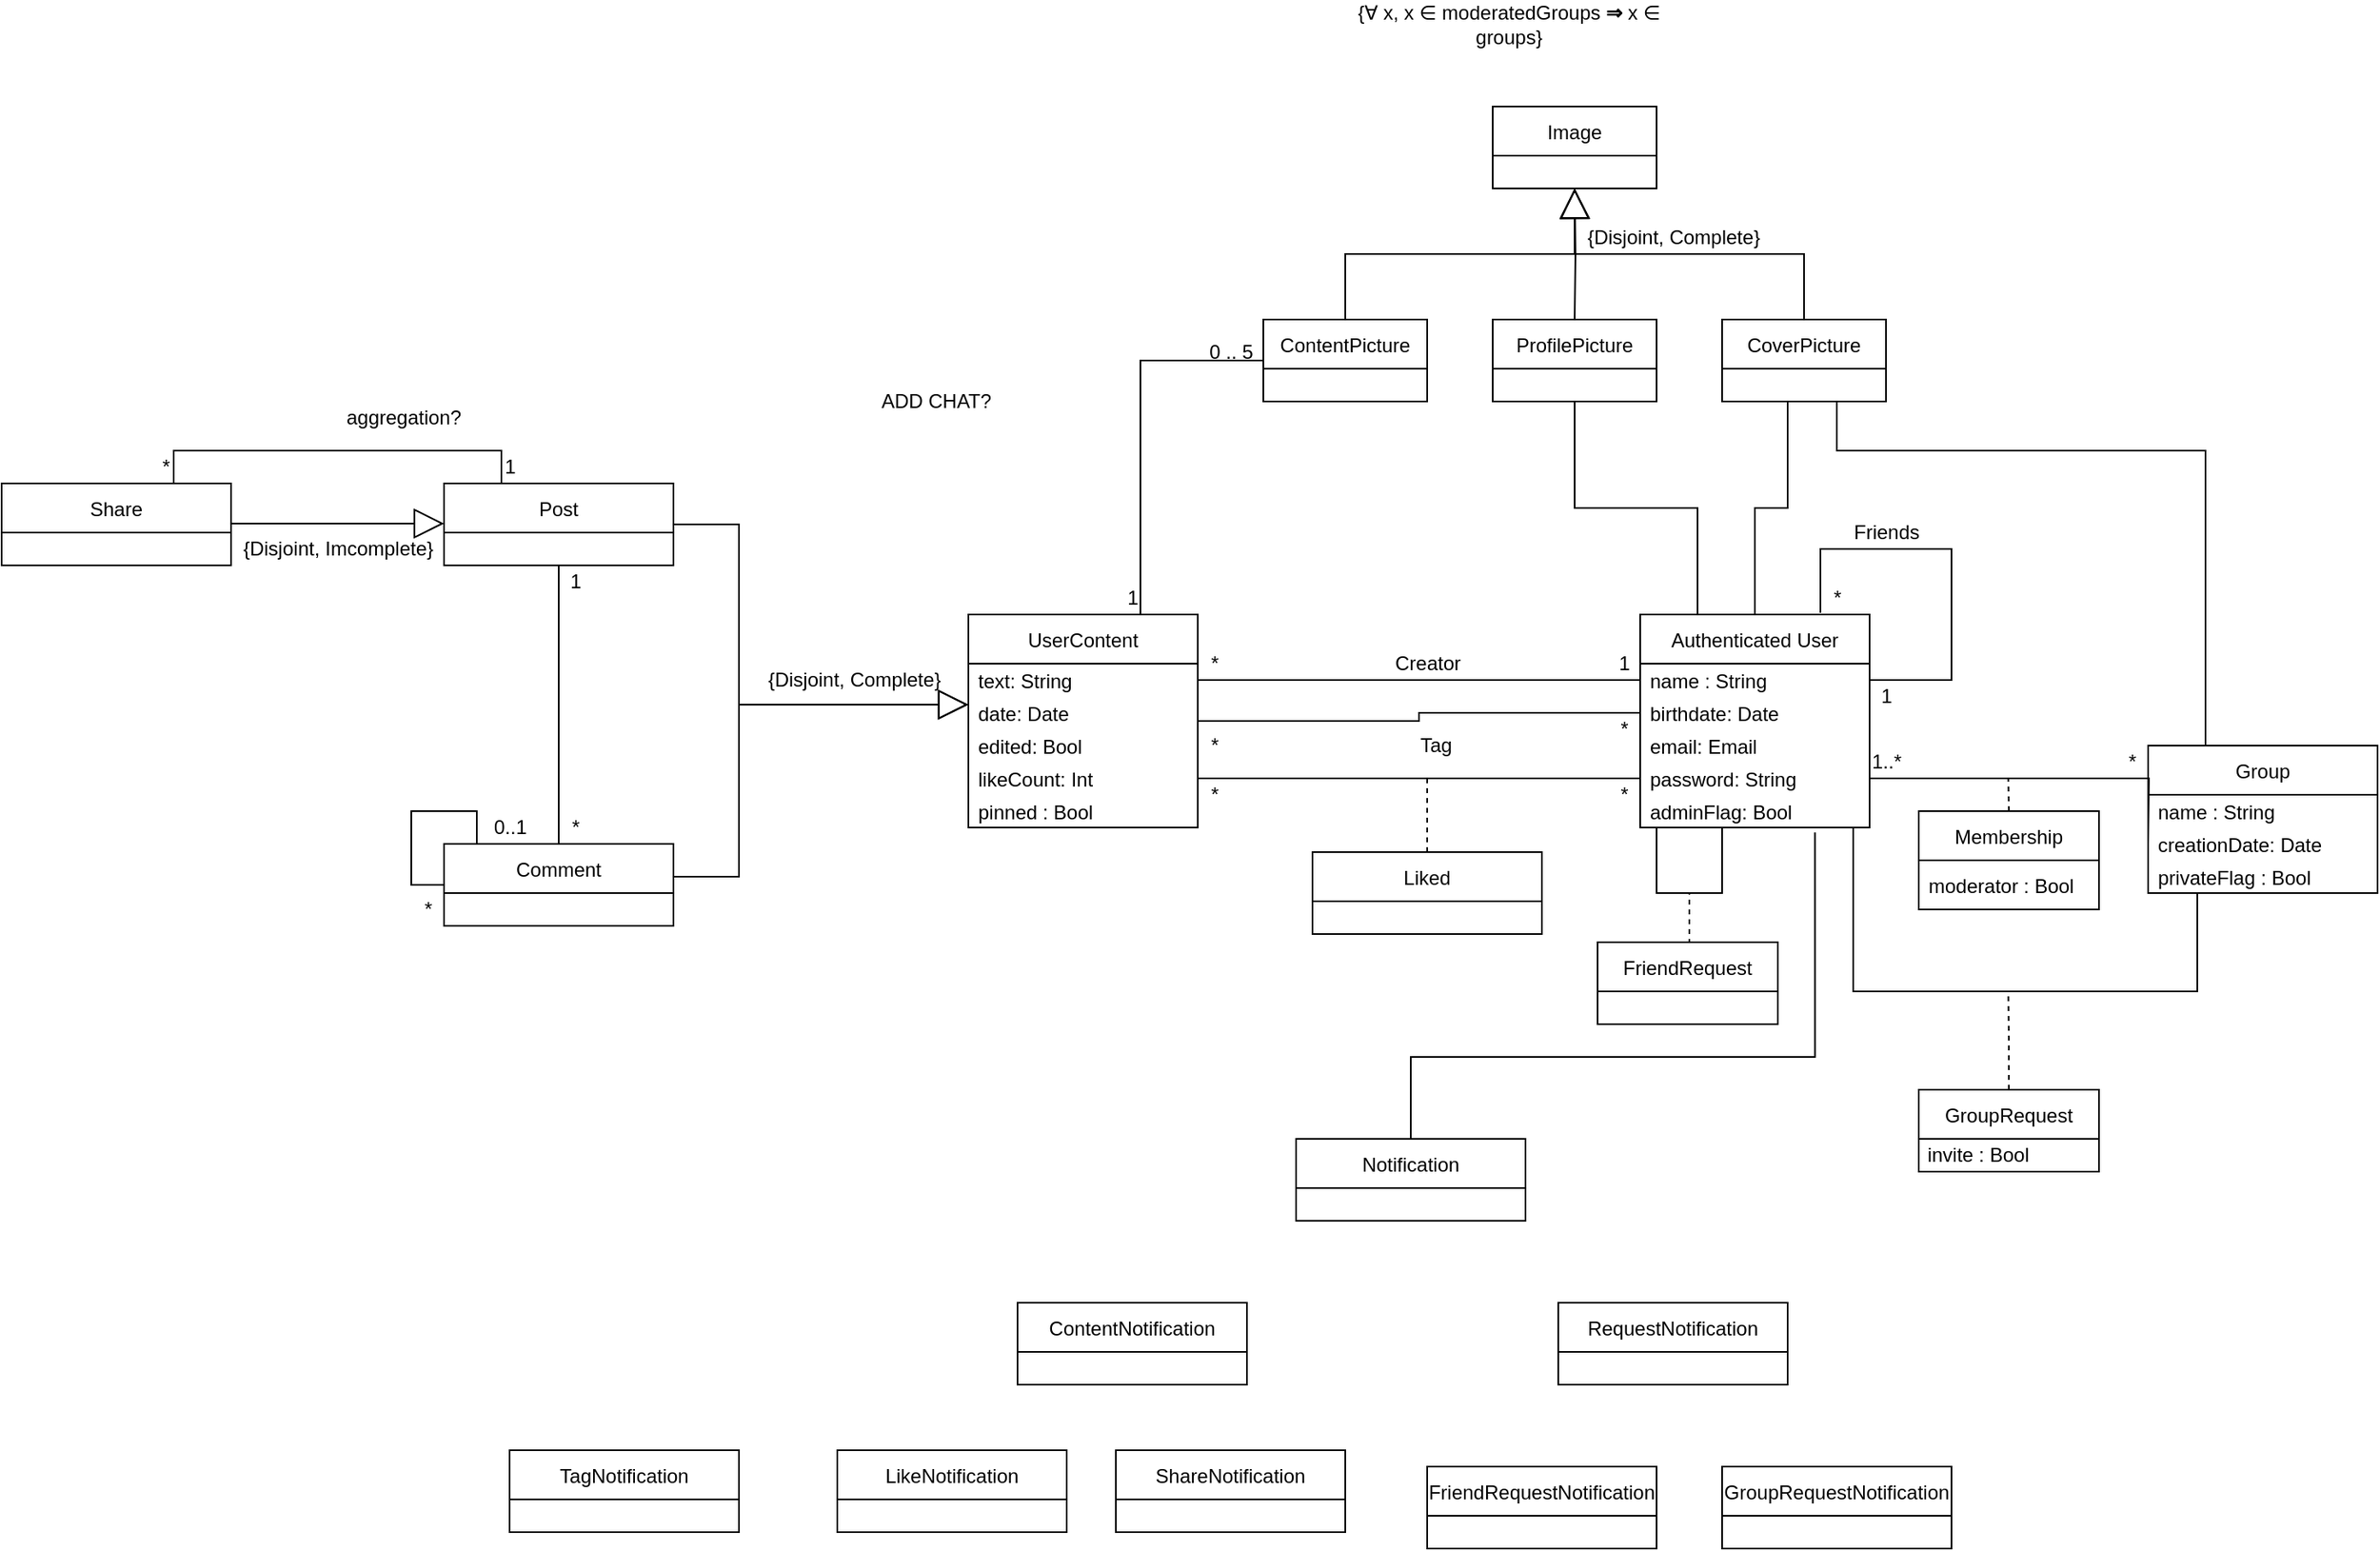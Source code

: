 <mxfile version="15.4.0" type="device"><diagram id="C5RBs43oDa-KdzZeNtuy" name="Page-1"><mxGraphModel dx="2048" dy="761" grid="1" gridSize="10" guides="1" tooltips="1" connect="1" arrows="1" fold="1" page="1" pageScale="1" pageWidth="827" pageHeight="1169" math="0" shadow="0"><root><mxCell id="WIyWlLk6GJQsqaUBKTNV-0"/><mxCell id="WIyWlLk6GJQsqaUBKTNV-1" parent="WIyWlLk6GJQsqaUBKTNV-0"/><mxCell id="BMdAOiRPxgrGEaloyE7W-82" style="edgeStyle=orthogonalEdgeStyle;rounded=0;orthogonalLoop=1;jettySize=auto;html=1;exitX=0.5;exitY=0;exitDx=0;exitDy=0;entryX=0.5;entryY=1;entryDx=0;entryDy=0;fontSize=12;endArrow=none;endFill=0;" edge="1" parent="WIyWlLk6GJQsqaUBKTNV-1" source="BMdAOiRPxgrGEaloyE7W-0" target="BMdAOiRPxgrGEaloyE7W-65"><mxGeometry relative="1" as="geometry"><Array as="points"><mxPoint x="400" y="325"/><mxPoint x="420" y="325"/><mxPoint x="420" y="260"/></Array></mxGeometry></mxCell><mxCell id="BMdAOiRPxgrGEaloyE7W-83" style="edgeStyle=orthogonalEdgeStyle;rounded=0;orthogonalLoop=1;jettySize=auto;html=1;exitX=0.25;exitY=0;exitDx=0;exitDy=0;entryX=0.5;entryY=1;entryDx=0;entryDy=0;fontSize=12;endArrow=none;endFill=0;" edge="1" parent="WIyWlLk6GJQsqaUBKTNV-1" source="BMdAOiRPxgrGEaloyE7W-0" target="BMdAOiRPxgrGEaloyE7W-61"><mxGeometry relative="1" as="geometry"/></mxCell><mxCell id="BMdAOiRPxgrGEaloyE7W-0" value="Authenticated User" style="swimlane;fontStyle=0;childLayout=stackLayout;horizontal=1;startSize=30;horizontalStack=0;resizeParent=1;resizeParentMax=0;resizeLast=0;collapsible=1;marginBottom=0;" vertex="1" parent="WIyWlLk6GJQsqaUBKTNV-1"><mxGeometry x="330" y="390" width="140" height="130" as="geometry"/></mxCell><mxCell id="BMdAOiRPxgrGEaloyE7W-123" value="name : String" style="text;strokeColor=none;fillColor=none;align=left;verticalAlign=middle;spacingLeft=4;spacingRight=4;overflow=hidden;points=[[0,0.5],[1,0.5]];portConstraint=eastwest;rotatable=0;spacing=2;spacingTop=0;" vertex="1" parent="BMdAOiRPxgrGEaloyE7W-0"><mxGeometry y="30" width="140" height="20" as="geometry"/></mxCell><mxCell id="BMdAOiRPxgrGEaloyE7W-2" value="birthdate: Date" style="text;strokeColor=none;fillColor=none;align=left;verticalAlign=middle;spacingLeft=4;spacingRight=4;overflow=hidden;points=[[0,0.5],[1,0.5]];portConstraint=eastwest;rotatable=0;" vertex="1" parent="BMdAOiRPxgrGEaloyE7W-0"><mxGeometry y="50" width="140" height="20" as="geometry"/></mxCell><mxCell id="BMdAOiRPxgrGEaloyE7W-3" value="email: Email" style="text;strokeColor=none;fillColor=none;align=left;verticalAlign=middle;spacingLeft=4;spacingRight=4;overflow=hidden;points=[[0,0.5],[1,0.5]];portConstraint=eastwest;rotatable=0;" vertex="1" parent="BMdAOiRPxgrGEaloyE7W-0"><mxGeometry y="70" width="140" height="20" as="geometry"/></mxCell><mxCell id="BMdAOiRPxgrGEaloyE7W-14" value="password: String" style="text;strokeColor=none;fillColor=none;align=left;verticalAlign=middle;spacingLeft=4;spacingRight=4;overflow=hidden;points=[[0,0.5],[1,0.5]];portConstraint=eastwest;rotatable=0;" vertex="1" parent="BMdAOiRPxgrGEaloyE7W-0"><mxGeometry y="90" width="140" height="20" as="geometry"/></mxCell><mxCell id="BMdAOiRPxgrGEaloyE7W-28" value="adminFlag: Bool" style="text;strokeColor=none;fillColor=none;align=left;verticalAlign=middle;spacingLeft=4;spacingRight=4;overflow=hidden;points=[[0,0.5],[1,0.5]];portConstraint=eastwest;rotatable=0;" vertex="1" parent="BMdAOiRPxgrGEaloyE7W-0"><mxGeometry y="110" width="140" height="20" as="geometry"/></mxCell><mxCell id="BMdAOiRPxgrGEaloyE7W-40" style="edgeStyle=orthogonalEdgeStyle;rounded=0;orthogonalLoop=1;jettySize=auto;html=1;exitX=1;exitY=0.5;exitDx=0;exitDy=0;fontSize=12;endArrow=none;endFill=0;" edge="1" parent="BMdAOiRPxgrGEaloyE7W-0"><mxGeometry relative="1" as="geometry"><mxPoint x="110" y="-1" as="targetPoint"/><mxPoint x="140" y="60" as="sourcePoint"/><Array as="points"><mxPoint x="190" y="40"/><mxPoint x="190" y="-40"/><mxPoint x="110" y="-40"/><mxPoint x="110" y="-1"/></Array></mxGeometry></mxCell><mxCell id="BMdAOiRPxgrGEaloyE7W-159" style="edgeStyle=orthogonalEdgeStyle;rounded=0;orthogonalLoop=1;jettySize=auto;html=1;fontSize=12;endArrow=none;endFill=0;exitX=0.286;exitY=1;exitDx=0;exitDy=0;exitPerimeter=0;" edge="1" parent="BMdAOiRPxgrGEaloyE7W-0" source="BMdAOiRPxgrGEaloyE7W-28" target="BMdAOiRPxgrGEaloyE7W-0"><mxGeometry relative="1" as="geometry"><mxPoint x="10" y="280" as="targetPoint"/><mxPoint x="60" y="200" as="sourcePoint"/><Array as="points"><mxPoint x="10" y="130"/><mxPoint x="10" y="170"/><mxPoint x="50" y="170"/></Array></mxGeometry></mxCell><mxCell id="BMdAOiRPxgrGEaloyE7W-47" style="edgeStyle=orthogonalEdgeStyle;rounded=0;orthogonalLoop=1;jettySize=auto;html=1;exitX=0;exitY=0.25;exitDx=0;exitDy=0;entryX=1;entryY=0.5;entryDx=0;entryDy=0;fontSize=12;endArrow=none;endFill=0;" edge="1" parent="WIyWlLk6GJQsqaUBKTNV-1" source="BMdAOiRPxgrGEaloyE7W-4" target="BMdAOiRPxgrGEaloyE7W-2"><mxGeometry relative="1" as="geometry"><Array as="points"><mxPoint x="640" y="490"/></Array></mxGeometry></mxCell><mxCell id="BMdAOiRPxgrGEaloyE7W-84" style="edgeStyle=orthogonalEdgeStyle;rounded=0;orthogonalLoop=1;jettySize=auto;html=1;exitX=0.25;exitY=0;exitDx=0;exitDy=0;entryX=0.5;entryY=1;entryDx=0;entryDy=0;fontSize=12;endArrow=none;endFill=0;" edge="1" parent="WIyWlLk6GJQsqaUBKTNV-1" source="BMdAOiRPxgrGEaloyE7W-4" target="BMdAOiRPxgrGEaloyE7W-65"><mxGeometry relative="1" as="geometry"><Array as="points"><mxPoint x="675" y="290"/><mxPoint x="450" y="290"/><mxPoint x="450" y="260"/></Array></mxGeometry></mxCell><mxCell id="BMdAOiRPxgrGEaloyE7W-4" value="Group" style="swimlane;fontStyle=0;childLayout=stackLayout;horizontal=1;startSize=30;horizontalStack=0;resizeParent=1;resizeParentMax=0;resizeLast=0;collapsible=1;marginBottom=0;" vertex="1" parent="WIyWlLk6GJQsqaUBKTNV-1"><mxGeometry x="640" y="470" width="140" height="90" as="geometry"/></mxCell><mxCell id="BMdAOiRPxgrGEaloyE7W-33" value="name : String" style="text;strokeColor=none;fillColor=none;align=left;verticalAlign=middle;spacingLeft=4;spacingRight=4;overflow=hidden;points=[[0,0.5],[1,0.5]];portConstraint=eastwest;rotatable=0;spacing=2;spacingTop=0;" vertex="1" parent="BMdAOiRPxgrGEaloyE7W-4"><mxGeometry y="30" width="140" height="20" as="geometry"/></mxCell><mxCell id="BMdAOiRPxgrGEaloyE7W-36" value="creationDate: Date" style="text;strokeColor=none;fillColor=none;align=left;verticalAlign=middle;spacingLeft=4;spacingRight=4;overflow=hidden;points=[[0,0.5],[1,0.5]];portConstraint=eastwest;rotatable=0;spacing=2;spacingTop=0;" vertex="1" parent="BMdAOiRPxgrGEaloyE7W-4"><mxGeometry y="50" width="140" height="20" as="geometry"/></mxCell><mxCell id="BMdAOiRPxgrGEaloyE7W-165" value="privateFlag : Bool" style="text;strokeColor=none;fillColor=none;align=left;verticalAlign=middle;spacingLeft=4;spacingRight=4;overflow=hidden;points=[[0,0.5],[1,0.5]];portConstraint=eastwest;rotatable=0;spacing=2;spacingTop=0;" vertex="1" parent="BMdAOiRPxgrGEaloyE7W-4"><mxGeometry y="70" width="140" height="20" as="geometry"/></mxCell><mxCell id="BMdAOiRPxgrGEaloyE7W-31" value="{∀ x, x&amp;nbsp;&lt;span style=&quot;font-size: 12px;&quot;&gt;∈ moderatedGroups&amp;nbsp;&lt;/span&gt;&lt;b style=&quot;font-size: 12px;&quot;&gt;⇒ &lt;/b&gt;x ∈ groups&lt;span style=&quot;font-size: 12px;&quot;&gt;}&lt;/span&gt;&lt;div class=&quot;D6j0vc&quot; style=&quot;font-size: 12px;&quot;&gt;&lt;div class=&quot;gXmnc s6JM6d&quot; id=&quot;center_col&quot; style=&quot;font-size: 12px;&quot;&gt;&lt;div id=&quot;taw&quot; style=&quot;font-size: 12px;&quot;&gt;&lt;div style=&quot;font-size: 12px;&quot;&gt;&lt;/div&gt;&lt;div style=&quot;font-size: 12px;&quot;&gt;&lt;/div&gt;&lt;div id=&quot;tvcap&quot; style=&quot;font-size: 12px;&quot;&gt;&lt;/div&gt;&lt;/div&gt;&lt;div class=&quot;eqAnXb&quot; id=&quot;res&quot; style=&quot;font-size: 12px;&quot;&gt;&lt;div id=&quot;topstuff&quot; style=&quot;font-size: 12px;&quot;&gt;&lt;/div&gt;&lt;div id=&quot;search&quot; style=&quot;font-size: 12px;&quot;&gt;&lt;div style=&quot;font-size: 12px;&quot;&gt;&lt;/div&gt;&lt;/div&gt;&lt;/div&gt;&lt;/div&gt;&lt;/div&gt;&lt;div class=&quot;ULSxyf&quot; style=&quot;font-size: 12px;&quot;&gt;&lt;div class=&quot;g mnr-c g-blk&quot; lang=&quot;en-PT&quot; style=&quot;font-size: 12px;&quot;&gt;&lt;div class=&quot;kp-blk c2xzTb&quot; style=&quot;font-size: 12px;&quot;&gt;&lt;div class=&quot;xpdopen&quot; style=&quot;font-size: 12px;&quot;&gt;&lt;div class=&quot;ifM9O&quot; style=&quot;font-size: 12px;&quot;&gt;&lt;/div&gt;&lt;/div&gt;&lt;/div&gt;&lt;/div&gt;&lt;/div&gt;" style="text;html=1;strokeColor=none;fillColor=none;align=center;verticalAlign=middle;whiteSpace=wrap;rounded=0;fontSize=12;" vertex="1" parent="WIyWlLk6GJQsqaUBKTNV-1"><mxGeometry x="135" y="20" width="230" height="20" as="geometry"/></mxCell><mxCell id="BMdAOiRPxgrGEaloyE7W-41" value="1" style="text;html=1;align=center;verticalAlign=middle;resizable=0;points=[];autosize=1;strokeColor=none;fillColor=none;fontSize=12;" vertex="1" parent="WIyWlLk6GJQsqaUBKTNV-1"><mxGeometry x="470" y="430" width="20" height="20" as="geometry"/></mxCell><mxCell id="BMdAOiRPxgrGEaloyE7W-42" value="*" style="text;html=1;align=center;verticalAlign=middle;resizable=0;points=[];autosize=1;strokeColor=none;fillColor=none;fontSize=12;" vertex="1" parent="WIyWlLk6GJQsqaUBKTNV-1"><mxGeometry x="440" y="370" width="20" height="20" as="geometry"/></mxCell><mxCell id="BMdAOiRPxgrGEaloyE7W-43" value="Friends" style="text;html=1;align=center;verticalAlign=middle;resizable=0;points=[];autosize=1;strokeColor=none;fillColor=none;fontSize=12;" vertex="1" parent="WIyWlLk6GJQsqaUBKTNV-1"><mxGeometry x="450" y="330" width="60" height="20" as="geometry"/></mxCell><mxCell id="BMdAOiRPxgrGEaloyE7W-49" value="*" style="text;html=1;align=center;verticalAlign=middle;resizable=0;points=[];autosize=1;strokeColor=none;fillColor=none;fontSize=12;" vertex="1" parent="WIyWlLk6GJQsqaUBKTNV-1"><mxGeometry x="620" y="470" width="20" height="20" as="geometry"/></mxCell><mxCell id="BMdAOiRPxgrGEaloyE7W-50" value="1..*" style="text;html=1;align=center;verticalAlign=middle;resizable=0;points=[];autosize=1;strokeColor=none;fillColor=none;fontSize=12;" vertex="1" parent="WIyWlLk6GJQsqaUBKTNV-1"><mxGeometry x="465" y="470" width="30" height="20" as="geometry"/></mxCell><mxCell id="BMdAOiRPxgrGEaloyE7W-52" style="edgeStyle=orthogonalEdgeStyle;rounded=0;orthogonalLoop=1;jettySize=auto;html=1;exitX=0;exitY=0.5;exitDx=0;exitDy=0;entryX=1;entryY=0.5;entryDx=0;entryDy=0;fontSize=12;endArrow=none;endFill=0;" edge="1" parent="WIyWlLk6GJQsqaUBKTNV-1" target="BMdAOiRPxgrGEaloyE7W-14"><mxGeometry relative="1" as="geometry"><mxPoint x="640" y="530" as="sourcePoint"/></mxGeometry></mxCell><mxCell id="BMdAOiRPxgrGEaloyE7W-56" value="Image" style="swimlane;fontStyle=0;childLayout=stackLayout;horizontal=1;startSize=30;horizontalStack=0;resizeParent=1;resizeParentMax=0;resizeLast=0;collapsible=1;marginBottom=0;fontSize=12;verticalAlign=middle;" vertex="1" parent="WIyWlLk6GJQsqaUBKTNV-1"><mxGeometry x="240" y="80" width="100" height="50" as="geometry"/></mxCell><mxCell id="BMdAOiRPxgrGEaloyE7W-61" value="ProfilePicture" style="swimlane;fontStyle=0;childLayout=stackLayout;horizontal=1;startSize=30;horizontalStack=0;resizeParent=1;resizeParentMax=0;resizeLast=0;collapsible=1;marginBottom=0;fontSize=12;verticalAlign=middle;" vertex="1" parent="WIyWlLk6GJQsqaUBKTNV-1"><mxGeometry x="240" y="210" width="100" height="50" as="geometry"/></mxCell><mxCell id="BMdAOiRPxgrGEaloyE7W-65" value="CoverPicture" style="swimlane;fontStyle=0;childLayout=stackLayout;horizontal=1;startSize=30;horizontalStack=0;resizeParent=1;resizeParentMax=0;resizeLast=0;collapsible=1;marginBottom=0;fontSize=12;verticalAlign=middle;" vertex="1" parent="WIyWlLk6GJQsqaUBKTNV-1"><mxGeometry x="380" y="210" width="100" height="50" as="geometry"/></mxCell><mxCell id="BMdAOiRPxgrGEaloyE7W-69" value="ContentPicture" style="swimlane;fontStyle=0;childLayout=stackLayout;horizontal=1;startSize=30;horizontalStack=0;resizeParent=1;resizeParentMax=0;resizeLast=0;collapsible=1;marginBottom=0;fontSize=12;verticalAlign=middle;" vertex="1" parent="WIyWlLk6GJQsqaUBKTNV-1"><mxGeometry x="100" y="210" width="100" height="50" as="geometry"/></mxCell><mxCell id="BMdAOiRPxgrGEaloyE7W-73" value="" style="endArrow=block;endSize=16;endFill=0;html=1;rounded=0;fontSize=12;edgeStyle=orthogonalEdgeStyle;entryX=0.5;entryY=1;entryDx=0;entryDy=0;exitX=0.5;exitY=0;exitDx=0;exitDy=0;" edge="1" parent="WIyWlLk6GJQsqaUBKTNV-1" source="BMdAOiRPxgrGEaloyE7W-65" target="BMdAOiRPxgrGEaloyE7W-56"><mxGeometry width="160" relative="1" as="geometry"><mxPoint x="210" y="330" as="sourcePoint"/><mxPoint x="370" y="330" as="targetPoint"/></mxGeometry></mxCell><mxCell id="BMdAOiRPxgrGEaloyE7W-74" value="" style="endArrow=block;endSize=16;endFill=0;html=1;rounded=0;fontSize=12;edgeStyle=orthogonalEdgeStyle;" edge="1" parent="WIyWlLk6GJQsqaUBKTNV-1" target="BMdAOiRPxgrGEaloyE7W-56"><mxGeometry width="160" relative="1" as="geometry"><mxPoint x="290" y="210" as="sourcePoint"/><mxPoint x="290" y="160" as="targetPoint"/></mxGeometry></mxCell><mxCell id="BMdAOiRPxgrGEaloyE7W-75" value="" style="endArrow=block;endSize=16;endFill=0;html=1;rounded=0;fontSize=12;edgeStyle=orthogonalEdgeStyle;exitX=0.5;exitY=0;exitDx=0;exitDy=0;" edge="1" parent="WIyWlLk6GJQsqaUBKTNV-1" source="BMdAOiRPxgrGEaloyE7W-69" target="BMdAOiRPxgrGEaloyE7W-56"><mxGeometry width="160" relative="1" as="geometry"><mxPoint x="170" y="230" as="sourcePoint"/><mxPoint x="290" y="160" as="targetPoint"/></mxGeometry></mxCell><mxCell id="BMdAOiRPxgrGEaloyE7W-76" value="{Disjoint, Complete}" style="text;html=1;align=center;verticalAlign=middle;resizable=0;points=[];autosize=1;strokeColor=none;fillColor=none;fontSize=12;" vertex="1" parent="WIyWlLk6GJQsqaUBKTNV-1"><mxGeometry x="290" y="150" width="120" height="20" as="geometry"/></mxCell><mxCell id="BMdAOiRPxgrGEaloyE7W-152" style="edgeStyle=orthogonalEdgeStyle;rounded=0;orthogonalLoop=1;jettySize=auto;html=1;exitX=0.25;exitY=0;exitDx=0;exitDy=0;entryX=0.75;entryY=0;entryDx=0;entryDy=0;fontSize=12;endArrow=none;endFill=0;" edge="1" parent="WIyWlLk6GJQsqaUBKTNV-1" source="BMdAOiRPxgrGEaloyE7W-77" target="BMdAOiRPxgrGEaloyE7W-147"><mxGeometry relative="1" as="geometry"/></mxCell><mxCell id="BMdAOiRPxgrGEaloyE7W-77" value="Post" style="swimlane;fontStyle=0;childLayout=stackLayout;horizontal=1;startSize=30;horizontalStack=0;resizeParent=1;resizeParentMax=0;resizeLast=0;collapsible=1;marginBottom=0;fontSize=12;verticalAlign=middle;" vertex="1" parent="WIyWlLk6GJQsqaUBKTNV-1"><mxGeometry x="-400" y="310" width="140" height="50" as="geometry"/></mxCell><mxCell id="BMdAOiRPxgrGEaloyE7W-151" value="" style="endArrow=block;endSize=16;endFill=0;html=1;rounded=0;fontSize=12;edgeStyle=orthogonalEdgeStyle;" edge="1" parent="BMdAOiRPxgrGEaloyE7W-77" source="BMdAOiRPxgrGEaloyE7W-147"><mxGeometry width="160" relative="1" as="geometry"><mxPoint x="-130" y="25" as="sourcePoint"/><mxPoint y="24.5" as="targetPoint"/><Array as="points"><mxPoint x="-100" y="25"/></Array></mxGeometry></mxCell><mxCell id="BMdAOiRPxgrGEaloyE7W-86" value="UserContent" style="swimlane;fontStyle=0;childLayout=stackLayout;horizontal=1;startSize=30;horizontalStack=0;resizeParent=1;resizeParentMax=0;resizeLast=0;collapsible=1;marginBottom=0;fontSize=12;verticalAlign=middle;" vertex="1" parent="WIyWlLk6GJQsqaUBKTNV-1"><mxGeometry x="-80" y="390" width="140" height="130" as="geometry"/></mxCell><mxCell id="BMdAOiRPxgrGEaloyE7W-90" value="text: String" style="text;strokeColor=none;fillColor=none;align=left;verticalAlign=middle;spacingLeft=4;spacingRight=4;overflow=hidden;points=[[0,0.5],[1,0.5]];portConstraint=eastwest;rotatable=0;spacing=2;spacingTop=0;" vertex="1" parent="BMdAOiRPxgrGEaloyE7W-86"><mxGeometry y="30" width="140" height="20" as="geometry"/></mxCell><mxCell id="BMdAOiRPxgrGEaloyE7W-96" value="date: Date" style="text;strokeColor=none;fillColor=none;align=left;verticalAlign=middle;spacingLeft=4;spacingRight=4;overflow=hidden;points=[[0,0.5],[1,0.5]];portConstraint=eastwest;rotatable=0;spacing=2;spacingTop=0;" vertex="1" parent="BMdAOiRPxgrGEaloyE7W-86"><mxGeometry y="50" width="140" height="20" as="geometry"/></mxCell><mxCell id="BMdAOiRPxgrGEaloyE7W-97" value="edited: Bool" style="text;strokeColor=none;fillColor=none;align=left;verticalAlign=middle;spacingLeft=4;spacingRight=4;overflow=hidden;points=[[0,0.5],[1,0.5]];portConstraint=eastwest;rotatable=0;spacing=2;spacingTop=0;" vertex="1" parent="BMdAOiRPxgrGEaloyE7W-86"><mxGeometry y="70" width="140" height="20" as="geometry"/></mxCell><mxCell id="BMdAOiRPxgrGEaloyE7W-103" value="likeCount: Int" style="text;strokeColor=none;fillColor=none;align=left;verticalAlign=middle;spacingLeft=4;spacingRight=4;overflow=hidden;points=[[0,0.5],[1,0.5]];portConstraint=eastwest;rotatable=0;spacing=2;spacingTop=0;" vertex="1" parent="BMdAOiRPxgrGEaloyE7W-86"><mxGeometry y="90" width="140" height="20" as="geometry"/></mxCell><mxCell id="BMdAOiRPxgrGEaloyE7W-183" value="pinned : Bool" style="text;strokeColor=none;fillColor=none;align=left;verticalAlign=middle;spacingLeft=4;spacingRight=4;overflow=hidden;points=[[0,0.5],[1,0.5]];portConstraint=eastwest;rotatable=0;spacing=2;spacingTop=0;" vertex="1" parent="BMdAOiRPxgrGEaloyE7W-86"><mxGeometry y="110" width="140" height="20" as="geometry"/></mxCell><mxCell id="BMdAOiRPxgrGEaloyE7W-138" style="edgeStyle=orthogonalEdgeStyle;rounded=0;orthogonalLoop=1;jettySize=auto;html=1;exitX=0.5;exitY=0;exitDx=0;exitDy=0;fontSize=12;endArrow=none;endFill=0;" edge="1" parent="WIyWlLk6GJQsqaUBKTNV-1" source="BMdAOiRPxgrGEaloyE7W-91" target="BMdAOiRPxgrGEaloyE7W-77"><mxGeometry relative="1" as="geometry"/></mxCell><mxCell id="BMdAOiRPxgrGEaloyE7W-155" style="edgeStyle=orthogonalEdgeStyle;rounded=0;orthogonalLoop=1;jettySize=auto;html=1;exitX=0.25;exitY=0;exitDx=0;exitDy=0;fontSize=12;endArrow=none;endFill=0;entryX=0;entryY=0.5;entryDx=0;entryDy=0;" edge="1" parent="WIyWlLk6GJQsqaUBKTNV-1" source="BMdAOiRPxgrGEaloyE7W-91" target="BMdAOiRPxgrGEaloyE7W-91"><mxGeometry relative="1" as="geometry"><mxPoint x="-430" y="510" as="targetPoint"/><Array as="points"><mxPoint x="-380" y="530"/><mxPoint x="-380" y="510"/><mxPoint x="-420" y="510"/><mxPoint x="-420" y="555"/></Array></mxGeometry></mxCell><mxCell id="BMdAOiRPxgrGEaloyE7W-91" value="Comment" style="swimlane;fontStyle=0;childLayout=stackLayout;horizontal=1;startSize=30;horizontalStack=0;resizeParent=1;resizeParentMax=0;resizeLast=0;collapsible=1;marginBottom=0;fontSize=12;verticalAlign=middle;" vertex="1" parent="WIyWlLk6GJQsqaUBKTNV-1"><mxGeometry x="-400" y="530" width="140" height="50" as="geometry"/></mxCell><mxCell id="BMdAOiRPxgrGEaloyE7W-100" value="" style="endArrow=block;endSize=16;endFill=0;html=1;rounded=0;fontSize=12;edgeStyle=orthogonalEdgeStyle;" edge="1" parent="WIyWlLk6GJQsqaUBKTNV-1" source="BMdAOiRPxgrGEaloyE7W-77" target="BMdAOiRPxgrGEaloyE7W-86"><mxGeometry width="160" relative="1" as="geometry"><mxPoint x="180" y="515" as="sourcePoint"/><mxPoint x="340" y="515" as="targetPoint"/><Array as="points"><mxPoint x="-220" y="335"/><mxPoint x="-220" y="445"/></Array></mxGeometry></mxCell><mxCell id="BMdAOiRPxgrGEaloyE7W-102" value="{Disjoint, Complete}" style="text;html=1;align=center;verticalAlign=middle;resizable=0;points=[];autosize=1;strokeColor=none;fillColor=none;fontSize=12;" vertex="1" parent="WIyWlLk6GJQsqaUBKTNV-1"><mxGeometry x="-210" y="420" width="120" height="20" as="geometry"/></mxCell><mxCell id="BMdAOiRPxgrGEaloyE7W-107" style="edgeStyle=orthogonalEdgeStyle;rounded=0;orthogonalLoop=1;jettySize=auto;html=1;exitX=0.75;exitY=0;exitDx=0;exitDy=0;entryX=0;entryY=0.5;entryDx=0;entryDy=0;fontSize=12;endArrow=none;endFill=0;" edge="1" parent="WIyWlLk6GJQsqaUBKTNV-1" source="BMdAOiRPxgrGEaloyE7W-86" target="BMdAOiRPxgrGEaloyE7W-69"><mxGeometry relative="1" as="geometry"><Array as="points"><mxPoint x="25" y="235"/></Array></mxGeometry></mxCell><mxCell id="BMdAOiRPxgrGEaloyE7W-117" value="1" style="text;html=1;align=center;verticalAlign=middle;resizable=0;points=[];autosize=1;strokeColor=none;fillColor=none;fontSize=12;" vertex="1" parent="WIyWlLk6GJQsqaUBKTNV-1"><mxGeometry x="10" y="370" width="20" height="20" as="geometry"/></mxCell><mxCell id="BMdAOiRPxgrGEaloyE7W-118" value="0 .. 5" style="text;html=1;align=center;verticalAlign=middle;resizable=0;points=[];autosize=1;strokeColor=none;fillColor=none;fontSize=12;" vertex="1" parent="WIyWlLk6GJQsqaUBKTNV-1"><mxGeometry x="60" y="220" width="40" height="20" as="geometry"/></mxCell><mxCell id="BMdAOiRPxgrGEaloyE7W-124" style="edgeStyle=orthogonalEdgeStyle;rounded=0;orthogonalLoop=1;jettySize=auto;html=1;exitX=1;exitY=0.5;exitDx=0;exitDy=0;entryX=0;entryY=0.5;entryDx=0;entryDy=0;fontSize=12;endArrow=none;endFill=0;" edge="1" parent="WIyWlLk6GJQsqaUBKTNV-1" source="BMdAOiRPxgrGEaloyE7W-90" target="BMdAOiRPxgrGEaloyE7W-123"><mxGeometry relative="1" as="geometry"/></mxCell><mxCell id="BMdAOiRPxgrGEaloyE7W-125" value="Creator" style="text;html=1;align=center;verticalAlign=middle;resizable=0;points=[];autosize=1;strokeColor=none;fillColor=none;fontSize=12;" vertex="1" parent="WIyWlLk6GJQsqaUBKTNV-1"><mxGeometry x="170" y="410" width="60" height="20" as="geometry"/></mxCell><mxCell id="BMdAOiRPxgrGEaloyE7W-126" value="*" style="text;html=1;align=center;verticalAlign=middle;resizable=0;points=[];autosize=1;strokeColor=none;fillColor=none;fontSize=12;" vertex="1" parent="WIyWlLk6GJQsqaUBKTNV-1"><mxGeometry x="60" y="410" width="20" height="20" as="geometry"/></mxCell><mxCell id="BMdAOiRPxgrGEaloyE7W-127" value="1" style="text;html=1;align=center;verticalAlign=middle;resizable=0;points=[];autosize=1;strokeColor=none;fillColor=none;fontSize=12;" vertex="1" parent="WIyWlLk6GJQsqaUBKTNV-1"><mxGeometry x="310" y="410" width="20" height="20" as="geometry"/></mxCell><mxCell id="BMdAOiRPxgrGEaloyE7W-128" style="edgeStyle=orthogonalEdgeStyle;rounded=0;orthogonalLoop=1;jettySize=auto;html=1;fontSize=12;endArrow=none;endFill=0;" edge="1" parent="WIyWlLk6GJQsqaUBKTNV-1" source="BMdAOiRPxgrGEaloyE7W-86" target="BMdAOiRPxgrGEaloyE7W-2"><mxGeometry relative="1" as="geometry"><Array as="points"/></mxGeometry></mxCell><mxCell id="BMdAOiRPxgrGEaloyE7W-129" value="Tag" style="text;html=1;align=center;verticalAlign=middle;resizable=0;points=[];autosize=1;strokeColor=none;fillColor=none;fontSize=12;" vertex="1" parent="WIyWlLk6GJQsqaUBKTNV-1"><mxGeometry x="190" y="460" width="30" height="20" as="geometry"/></mxCell><mxCell id="BMdAOiRPxgrGEaloyE7W-130" value="*" style="text;html=1;align=center;verticalAlign=middle;resizable=0;points=[];autosize=1;strokeColor=none;fillColor=none;fontSize=12;" vertex="1" parent="WIyWlLk6GJQsqaUBKTNV-1"><mxGeometry x="310" y="450" width="20" height="20" as="geometry"/></mxCell><mxCell id="BMdAOiRPxgrGEaloyE7W-131" value="*" style="text;html=1;align=center;verticalAlign=middle;resizable=0;points=[];autosize=1;strokeColor=none;fillColor=none;fontSize=12;" vertex="1" parent="WIyWlLk6GJQsqaUBKTNV-1"><mxGeometry x="60" y="460" width="20" height="20" as="geometry"/></mxCell><mxCell id="BMdAOiRPxgrGEaloyE7W-143" style="edgeStyle=orthogonalEdgeStyle;rounded=0;orthogonalLoop=1;jettySize=auto;html=1;exitX=0.5;exitY=0;exitDx=0;exitDy=0;fontSize=12;endArrow=none;endFill=0;dashed=1;" edge="1" parent="WIyWlLk6GJQsqaUBKTNV-1" source="BMdAOiRPxgrGEaloyE7W-132"><mxGeometry relative="1" as="geometry"><mxPoint x="200" y="490" as="targetPoint"/></mxGeometry></mxCell><mxCell id="BMdAOiRPxgrGEaloyE7W-132" value="Liked" style="swimlane;fontStyle=0;childLayout=stackLayout;horizontal=1;startSize=30;horizontalStack=0;resizeParent=1;resizeParentMax=0;resizeLast=0;collapsible=1;marginBottom=0;fontSize=12;verticalAlign=middle;" vertex="1" parent="WIyWlLk6GJQsqaUBKTNV-1"><mxGeometry x="130" y="535" width="140" height="50" as="geometry"/></mxCell><mxCell id="BMdAOiRPxgrGEaloyE7W-137" value="" style="endArrow=block;endSize=16;endFill=0;html=1;rounded=0;fontSize=12;edgeStyle=orthogonalEdgeStyle;" edge="1" parent="WIyWlLk6GJQsqaUBKTNV-1" source="BMdAOiRPxgrGEaloyE7W-91" target="BMdAOiRPxgrGEaloyE7W-86"><mxGeometry width="160" relative="1" as="geometry"><mxPoint x="-250" y="345" as="sourcePoint"/><mxPoint x="-70" y="455" as="targetPoint"/><Array as="points"><mxPoint x="-220" y="550"/><mxPoint x="-220" y="445"/></Array></mxGeometry></mxCell><mxCell id="BMdAOiRPxgrGEaloyE7W-140" value="*" style="text;html=1;align=center;verticalAlign=middle;resizable=0;points=[];autosize=1;strokeColor=none;fillColor=none;fontSize=12;" vertex="1" parent="WIyWlLk6GJQsqaUBKTNV-1"><mxGeometry x="-330" y="510" width="20" height="20" as="geometry"/></mxCell><mxCell id="BMdAOiRPxgrGEaloyE7W-141" value="1" style="text;html=1;align=center;verticalAlign=middle;resizable=0;points=[];autosize=1;strokeColor=none;fillColor=none;fontSize=12;" vertex="1" parent="WIyWlLk6GJQsqaUBKTNV-1"><mxGeometry x="-330" y="360" width="20" height="20" as="geometry"/></mxCell><mxCell id="BMdAOiRPxgrGEaloyE7W-142" style="edgeStyle=orthogonalEdgeStyle;rounded=0;orthogonalLoop=1;jettySize=auto;html=1;exitX=1;exitY=0.5;exitDx=0;exitDy=0;fontSize=12;endArrow=none;endFill=0;" edge="1" parent="WIyWlLk6GJQsqaUBKTNV-1" source="BMdAOiRPxgrGEaloyE7W-103" target="BMdAOiRPxgrGEaloyE7W-14"><mxGeometry relative="1" as="geometry"/></mxCell><mxCell id="BMdAOiRPxgrGEaloyE7W-144" value="*" style="text;html=1;align=center;verticalAlign=middle;resizable=0;points=[];autosize=1;strokeColor=none;fillColor=none;fontSize=12;" vertex="1" parent="WIyWlLk6GJQsqaUBKTNV-1"><mxGeometry x="310" y="490" width="20" height="20" as="geometry"/></mxCell><mxCell id="BMdAOiRPxgrGEaloyE7W-145" value="*" style="text;html=1;align=center;verticalAlign=middle;resizable=0;points=[];autosize=1;strokeColor=none;fillColor=none;fontSize=12;" vertex="1" parent="WIyWlLk6GJQsqaUBKTNV-1"><mxGeometry x="60" y="490" width="20" height="20" as="geometry"/></mxCell><mxCell id="BMdAOiRPxgrGEaloyE7W-147" value="Share" style="swimlane;fontStyle=0;childLayout=stackLayout;horizontal=1;startSize=30;horizontalStack=0;resizeParent=1;resizeParentMax=0;resizeLast=0;collapsible=1;marginBottom=0;fontSize=12;verticalAlign=middle;" vertex="1" parent="WIyWlLk6GJQsqaUBKTNV-1"><mxGeometry x="-670" y="310" width="140" height="50" as="geometry"/></mxCell><mxCell id="BMdAOiRPxgrGEaloyE7W-153" value="*" style="text;html=1;align=center;verticalAlign=middle;resizable=0;points=[];autosize=1;strokeColor=none;fillColor=none;fontSize=12;" vertex="1" parent="WIyWlLk6GJQsqaUBKTNV-1"><mxGeometry x="-580" y="290" width="20" height="20" as="geometry"/></mxCell><mxCell id="BMdAOiRPxgrGEaloyE7W-154" value="1" style="text;html=1;align=center;verticalAlign=middle;resizable=0;points=[];autosize=1;strokeColor=none;fillColor=none;fontSize=12;" vertex="1" parent="WIyWlLk6GJQsqaUBKTNV-1"><mxGeometry x="-370" y="290" width="20" height="20" as="geometry"/></mxCell><mxCell id="BMdAOiRPxgrGEaloyE7W-156" value="*" style="text;html=1;align=center;verticalAlign=middle;resizable=0;points=[];autosize=1;strokeColor=none;fillColor=none;fontSize=12;" vertex="1" parent="WIyWlLk6GJQsqaUBKTNV-1"><mxGeometry x="-420" y="560" width="20" height="20" as="geometry"/></mxCell><mxCell id="BMdAOiRPxgrGEaloyE7W-157" value="0..1" style="text;html=1;align=center;verticalAlign=middle;resizable=0;points=[];autosize=1;strokeColor=none;fillColor=none;fontSize=12;" vertex="1" parent="WIyWlLk6GJQsqaUBKTNV-1"><mxGeometry x="-380" y="510" width="40" height="20" as="geometry"/></mxCell><mxCell id="BMdAOiRPxgrGEaloyE7W-158" value="{Disjoint, Imcomplete}" style="text;html=1;align=center;verticalAlign=middle;resizable=0;points=[];autosize=1;strokeColor=none;fillColor=none;fontSize=12;" vertex="1" parent="WIyWlLk6GJQsqaUBKTNV-1"><mxGeometry x="-530" y="340" width="130" height="20" as="geometry"/></mxCell><mxCell id="BMdAOiRPxgrGEaloyE7W-164" style="edgeStyle=orthogonalEdgeStyle;rounded=0;orthogonalLoop=1;jettySize=auto;html=1;exitX=0.5;exitY=0;exitDx=0;exitDy=0;fontSize=12;endArrow=none;endFill=0;dashed=1;" edge="1" parent="WIyWlLk6GJQsqaUBKTNV-1" source="BMdAOiRPxgrGEaloyE7W-160"><mxGeometry relative="1" as="geometry"><mxPoint x="360" y="560" as="targetPoint"/><Array as="points"><mxPoint x="360" y="590"/><mxPoint x="360" y="560"/></Array></mxGeometry></mxCell><mxCell id="BMdAOiRPxgrGEaloyE7W-160" value="FriendRequest" style="swimlane;fontStyle=0;childLayout=stackLayout;horizontal=1;startSize=30;horizontalStack=0;resizeParent=1;resizeParentMax=0;resizeLast=0;collapsible=1;marginBottom=0;fontSize=12;verticalAlign=middle;" vertex="1" parent="WIyWlLk6GJQsqaUBKTNV-1"><mxGeometry x="304" y="590" width="110" height="50" as="geometry"/></mxCell><mxCell id="BMdAOiRPxgrGEaloyE7W-166" style="edgeStyle=orthogonalEdgeStyle;rounded=0;orthogonalLoop=1;jettySize=auto;html=1;fontSize=12;endArrow=none;endFill=0;" edge="1" parent="WIyWlLk6GJQsqaUBKTNV-1" source="BMdAOiRPxgrGEaloyE7W-4" target="BMdAOiRPxgrGEaloyE7W-0"><mxGeometry relative="1" as="geometry"><Array as="points"><mxPoint x="670" y="620"/><mxPoint x="460" y="620"/></Array></mxGeometry></mxCell><mxCell id="BMdAOiRPxgrGEaloyE7W-176" style="edgeStyle=orthogonalEdgeStyle;rounded=0;orthogonalLoop=1;jettySize=auto;html=1;exitX=0.5;exitY=0;exitDx=0;exitDy=0;dashed=1;fontSize=12;endArrow=none;endFill=0;" edge="1" parent="WIyWlLk6GJQsqaUBKTNV-1" source="BMdAOiRPxgrGEaloyE7W-167"><mxGeometry relative="1" as="geometry"><mxPoint x="554.667" y="620" as="targetPoint"/></mxGeometry></mxCell><mxCell id="BMdAOiRPxgrGEaloyE7W-167" value="GroupRequest" style="swimlane;fontStyle=0;childLayout=stackLayout;horizontal=1;startSize=30;horizontalStack=0;resizeParent=1;resizeParentMax=0;resizeLast=0;collapsible=1;marginBottom=0;fontSize=12;verticalAlign=middle;" vertex="1" parent="WIyWlLk6GJQsqaUBKTNV-1"><mxGeometry x="500" y="680" width="110" height="50" as="geometry"/></mxCell><mxCell id="BMdAOiRPxgrGEaloyE7W-182" value="&amp;nbsp;invite : Bool" style="text;html=1;align=left;verticalAlign=middle;resizable=0;points=[];autosize=1;strokeColor=none;fillColor=none;fontSize=12;" vertex="1" parent="BMdAOiRPxgrGEaloyE7W-167"><mxGeometry y="30" width="110" height="20" as="geometry"/></mxCell><mxCell id="BMdAOiRPxgrGEaloyE7W-175" style="edgeStyle=orthogonalEdgeStyle;rounded=0;orthogonalLoop=1;jettySize=auto;html=1;exitX=0.5;exitY=0;exitDx=0;exitDy=0;fontSize=12;endArrow=none;endFill=0;dashed=1;" edge="1" parent="WIyWlLk6GJQsqaUBKTNV-1" source="BMdAOiRPxgrGEaloyE7W-171"><mxGeometry relative="1" as="geometry"><mxPoint x="554.667" y="490" as="targetPoint"/></mxGeometry></mxCell><mxCell id="BMdAOiRPxgrGEaloyE7W-171" value="Membership" style="swimlane;fontStyle=0;childLayout=stackLayout;horizontal=1;startSize=30;horizontalStack=0;resizeParent=1;resizeParentMax=0;resizeLast=0;collapsible=1;marginBottom=0;fontSize=12;verticalAlign=middle;" vertex="1" parent="WIyWlLk6GJQsqaUBKTNV-1"><mxGeometry x="500" y="510" width="110" height="60" as="geometry"/></mxCell><mxCell id="BMdAOiRPxgrGEaloyE7W-174" value="moderator : Bool" style="text;strokeColor=none;fillColor=none;align=left;verticalAlign=middle;spacingLeft=4;spacingRight=4;overflow=hidden;points=[[0,0.5],[1,0.5]];portConstraint=eastwest;rotatable=0;fontSize=12;" vertex="1" parent="BMdAOiRPxgrGEaloyE7W-171"><mxGeometry y="30" width="110" height="30" as="geometry"/></mxCell><mxCell id="BMdAOiRPxgrGEaloyE7W-184" value="ADD CHAT?" style="text;html=1;align=center;verticalAlign=middle;resizable=0;points=[];autosize=1;strokeColor=none;fillColor=none;fontSize=12;" vertex="1" parent="WIyWlLk6GJQsqaUBKTNV-1"><mxGeometry x="-140" y="250" width="80" height="20" as="geometry"/></mxCell><mxCell id="BMdAOiRPxgrGEaloyE7W-185" value="aggregation?&lt;br&gt;" style="text;html=1;align=center;verticalAlign=middle;resizable=0;points=[];autosize=1;strokeColor=none;fillColor=none;fontSize=12;" vertex="1" parent="WIyWlLk6GJQsqaUBKTNV-1"><mxGeometry x="-470" y="260" width="90" height="20" as="geometry"/></mxCell><mxCell id="BMdAOiRPxgrGEaloyE7W-190" style="edgeStyle=orthogonalEdgeStyle;rounded=0;orthogonalLoop=1;jettySize=auto;html=1;exitX=0.5;exitY=0;exitDx=0;exitDy=0;entryX=0.762;entryY=1.15;entryDx=0;entryDy=0;entryPerimeter=0;fontSize=12;endArrow=none;endFill=0;" edge="1" parent="WIyWlLk6GJQsqaUBKTNV-1" source="BMdAOiRPxgrGEaloyE7W-186" target="BMdAOiRPxgrGEaloyE7W-28"><mxGeometry relative="1" as="geometry"><Array as="points"><mxPoint x="190" y="660"/><mxPoint x="437" y="660"/></Array></mxGeometry></mxCell><mxCell id="BMdAOiRPxgrGEaloyE7W-186" value="Notification" style="swimlane;fontStyle=0;childLayout=stackLayout;horizontal=1;startSize=30;horizontalStack=0;resizeParent=1;resizeParentMax=0;resizeLast=0;collapsible=1;marginBottom=0;fontSize=12;verticalAlign=middle;" vertex="1" parent="WIyWlLk6GJQsqaUBKTNV-1"><mxGeometry x="120" y="710" width="140" height="50" as="geometry"/></mxCell><mxCell id="BMdAOiRPxgrGEaloyE7W-192" value="ContentNotification" style="swimlane;fontStyle=0;childLayout=stackLayout;horizontal=1;startSize=30;horizontalStack=0;resizeParent=1;resizeParentMax=0;resizeLast=0;collapsible=1;marginBottom=0;fontSize=12;verticalAlign=middle;" vertex="1" parent="WIyWlLk6GJQsqaUBKTNV-1"><mxGeometry x="-50" y="810" width="140" height="50" as="geometry"/></mxCell><mxCell id="BMdAOiRPxgrGEaloyE7W-196" value="RequestNotification" style="swimlane;fontStyle=0;childLayout=stackLayout;horizontal=1;startSize=30;horizontalStack=0;resizeParent=1;resizeParentMax=0;resizeLast=0;collapsible=1;marginBottom=0;fontSize=12;verticalAlign=middle;" vertex="1" parent="WIyWlLk6GJQsqaUBKTNV-1"><mxGeometry x="280" y="810" width="140" height="50" as="geometry"/></mxCell><mxCell id="BMdAOiRPxgrGEaloyE7W-197" value="FriendRequestNotification" style="swimlane;fontStyle=0;childLayout=stackLayout;horizontal=1;startSize=30;horizontalStack=0;resizeParent=1;resizeParentMax=0;resizeLast=0;collapsible=1;marginBottom=0;fontSize=12;verticalAlign=middle;" vertex="1" parent="WIyWlLk6GJQsqaUBKTNV-1"><mxGeometry x="200" y="910" width="140" height="50" as="geometry"/></mxCell><mxCell id="BMdAOiRPxgrGEaloyE7W-198" value="GroupRequestNotification" style="swimlane;fontStyle=0;childLayout=stackLayout;horizontal=1;startSize=30;horizontalStack=0;resizeParent=1;resizeParentMax=0;resizeLast=0;collapsible=1;marginBottom=0;fontSize=12;verticalAlign=middle;" vertex="1" parent="WIyWlLk6GJQsqaUBKTNV-1"><mxGeometry x="380" y="910" width="140" height="50" as="geometry"/></mxCell><mxCell id="BMdAOiRPxgrGEaloyE7W-199" value="LikeNotification" style="swimlane;fontStyle=0;childLayout=stackLayout;horizontal=1;startSize=30;horizontalStack=0;resizeParent=1;resizeParentMax=0;resizeLast=0;collapsible=1;marginBottom=0;fontSize=12;verticalAlign=middle;" vertex="1" parent="WIyWlLk6GJQsqaUBKTNV-1"><mxGeometry x="-160" y="900" width="140" height="50" as="geometry"/></mxCell><mxCell id="BMdAOiRPxgrGEaloyE7W-200" value="TagNotification" style="swimlane;fontStyle=0;childLayout=stackLayout;horizontal=1;startSize=30;horizontalStack=0;resizeParent=1;resizeParentMax=0;resizeLast=0;collapsible=1;marginBottom=0;fontSize=12;verticalAlign=middle;" vertex="1" parent="WIyWlLk6GJQsqaUBKTNV-1"><mxGeometry x="-360" y="900" width="140" height="50" as="geometry"/></mxCell><mxCell id="BMdAOiRPxgrGEaloyE7W-201" value="ShareNotification" style="swimlane;fontStyle=0;childLayout=stackLayout;horizontal=1;startSize=30;horizontalStack=0;resizeParent=1;resizeParentMax=0;resizeLast=0;collapsible=1;marginBottom=0;fontSize=12;verticalAlign=middle;" vertex="1" parent="WIyWlLk6GJQsqaUBKTNV-1"><mxGeometry x="10" y="900" width="140" height="50" as="geometry"/></mxCell></root></mxGraphModel></diagram></mxfile>
